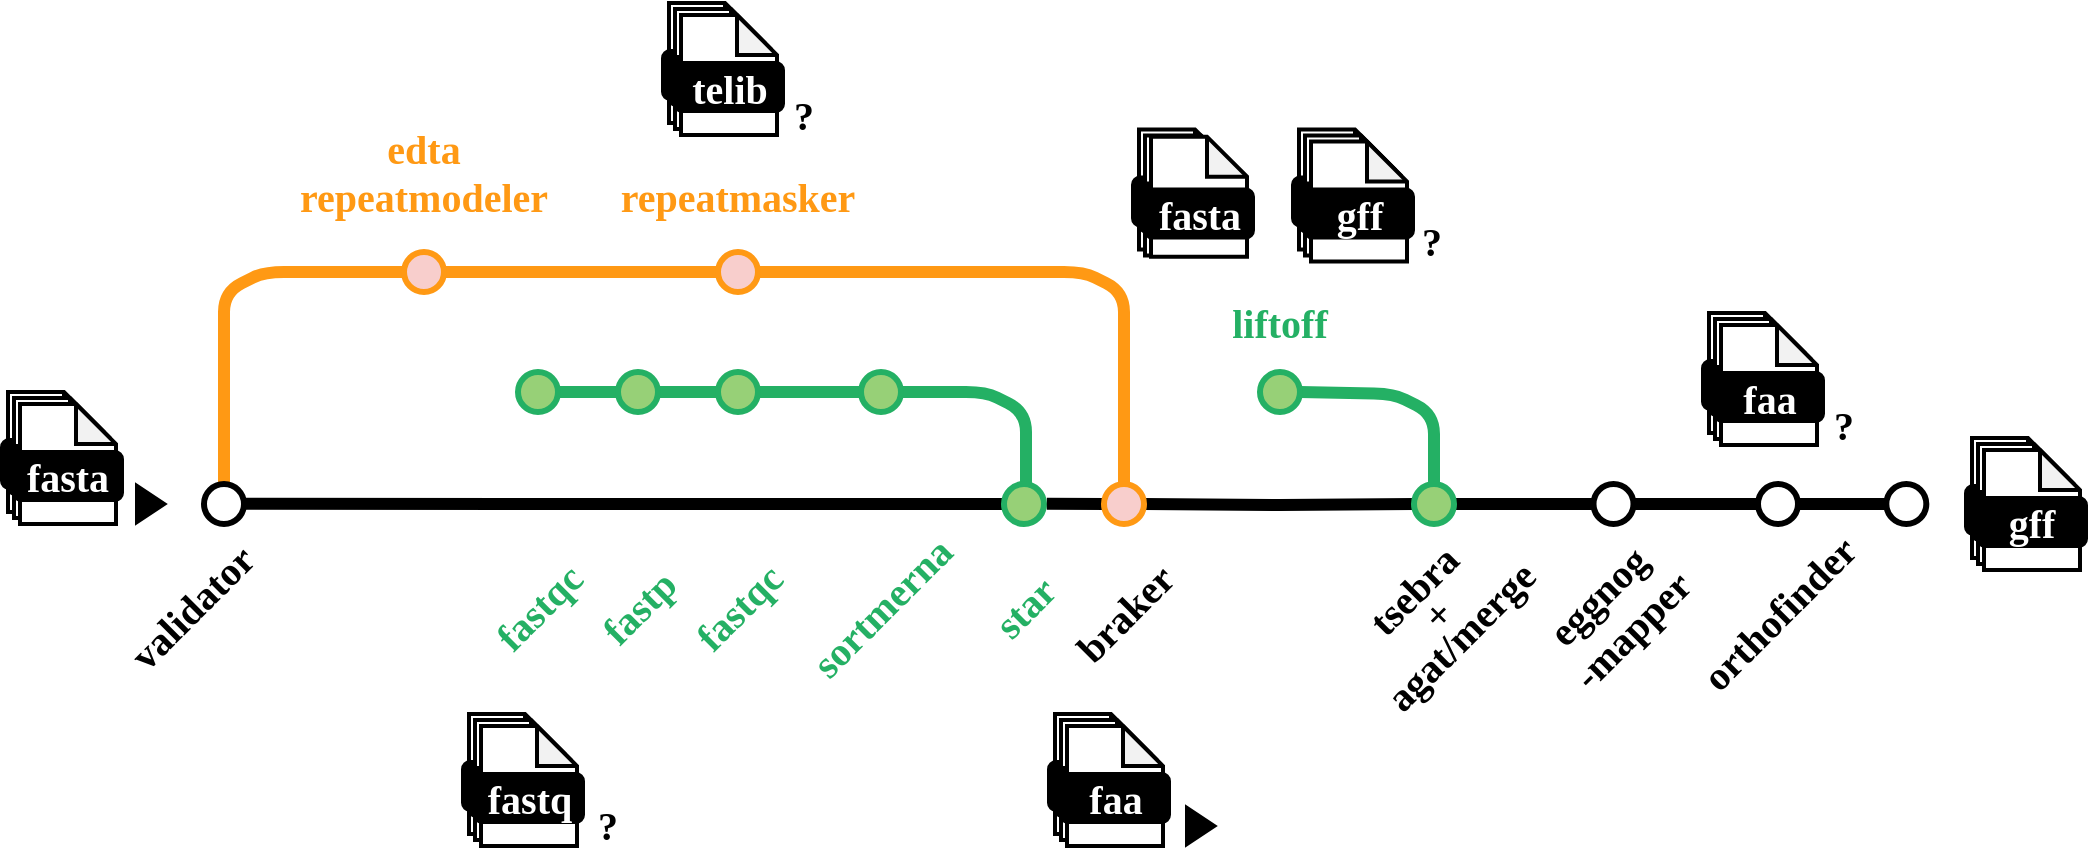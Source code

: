 <mxfile version="24.7.7">
  <diagram id="C5RBs43oDa-KdzZeNtuy" name="Page-1">
    <mxGraphModel dx="1642" dy="827" grid="1" gridSize="2" guides="1" tooltips="1" connect="1" arrows="1" fold="1" page="0" pageScale="1" pageWidth="827" pageHeight="1169" math="0" shadow="0">
      <root>
        <mxCell id="WIyWlLk6GJQsqaUBKTNV-0" />
        <mxCell id="WIyWlLk6GJQsqaUBKTNV-1" parent="WIyWlLk6GJQsqaUBKTNV-0" />
        <mxCell id="WHNkqhS6UGRorSTDXvS0-127" value="" style="endArrow=none;html=1;rounded=1;strokeWidth=6;exitX=1;exitY=0.5;exitDx=0;exitDy=0;entryX=0.5;entryY=0;entryDx=0;entryDy=0;fillColor=#f8cecc;strokeColor=#ff9914;curved=0;" parent="WIyWlLk6GJQsqaUBKTNV-1" source="WHNkqhS6UGRorSTDXvS0-19" target="WHNkqhS6UGRorSTDXvS0-133" edge="1">
          <mxGeometry width="50" height="50" relative="1" as="geometry">
            <mxPoint x="-36" y="450" as="sourcePoint" />
            <mxPoint x="34" y="404" as="targetPoint" />
            <Array as="points">
              <mxPoint x="-36" y="414" />
              <mxPoint x="-16" y="404" />
            </Array>
          </mxGeometry>
        </mxCell>
        <mxCell id="CCC91nj6hFBgibdZLy2E-44" value="" style="endArrow=none;html=1;rounded=1;strokeWidth=6;fillColor=#e1d5e7;strokeColor=#24b064;curved=0;entryX=0.5;entryY=1;entryDx=0;entryDy=0;" parent="WIyWlLk6GJQsqaUBKTNV-1" target="WHNkqhS6UGRorSTDXvS0-159" edge="1">
          <mxGeometry width="50" height="50" relative="1" as="geometry">
            <mxPoint x="569" y="511" as="sourcePoint" />
            <mxPoint x="529" y="465" as="targetPoint" />
            <Array as="points">
              <mxPoint x="569" y="475" />
              <mxPoint x="549" y="465" />
            </Array>
          </mxGeometry>
        </mxCell>
        <mxCell id="CCC91nj6hFBgibdZLy2E-25" value="" style="endArrow=none;html=1;rounded=1;strokeWidth=6;exitX=1;exitY=0.5;exitDx=0;exitDy=0;fillColor=#f8cecc;strokeColor=#ff9914;entryX=0.5;entryY=1;entryDx=0;entryDy=0;curved=0;" parent="WIyWlLk6GJQsqaUBKTNV-1" target="CCC91nj6hFBgibdZLy2E-26" edge="1">
          <mxGeometry width="50" height="50" relative="1" as="geometry">
            <mxPoint x="414" y="510" as="sourcePoint" />
            <mxPoint x="264" y="404" as="targetPoint" />
            <Array as="points">
              <mxPoint x="414" y="414" />
              <mxPoint x="394" y="404" />
            </Array>
          </mxGeometry>
        </mxCell>
        <mxCell id="WHNkqhS6UGRorSTDXvS0-71" value="" style="group;aspect=fixed;direction=east;" parent="WIyWlLk6GJQsqaUBKTNV-1" vertex="1" connectable="0">
          <mxGeometry x="83.5" y="625" width="60" height="66" as="geometry" />
        </mxCell>
        <mxCell id="WHNkqhS6UGRorSTDXvS0-72" value="" style="shape=note;whiteSpace=wrap;html=1;backgroundOutline=1;darkOpacity=0.05;rounded=1;size=20;strokeWidth=2;direction=east;" parent="WHNkqhS6UGRorSTDXvS0-71" vertex="1">
          <mxGeometry x="3.0" width="48.0" height="60.0" as="geometry" />
        </mxCell>
        <mxCell id="WHNkqhS6UGRorSTDXvS0-73" value="&lt;font data-font-src=&quot;https://fonts.googleapis.com/css?family=Maven+Pro&quot; face=&quot;Maven Pro&quot; color=&quot;#ffffff&quot;&gt;&lt;b&gt;&lt;font style=&quot;font-size: 20px;&quot;&gt;Fastq&lt;/font&gt;&lt;/b&gt;&lt;/font&gt;" style="rounded=1;whiteSpace=wrap;html=1;strokeWidth=2;fillColor=#000000;direction=east;" parent="WHNkqhS6UGRorSTDXvS0-71" vertex="1">
          <mxGeometry y="24.0" width="54.0" height="24.0" as="geometry" />
        </mxCell>
        <mxCell id="WHNkqhS6UGRorSTDXvS0-74" value="" style="shape=note;whiteSpace=wrap;html=1;backgroundOutline=1;darkOpacity=0.05;rounded=1;size=20;strokeWidth=2;direction=east;" parent="WHNkqhS6UGRorSTDXvS0-71" vertex="1">
          <mxGeometry x="6.0" y="3.0" width="48.0" height="60.0" as="geometry" />
        </mxCell>
        <mxCell id="WHNkqhS6UGRorSTDXvS0-75" value="&lt;font data-font-src=&quot;https://fonts.googleapis.com/css?family=Maven+Pro&quot; face=&quot;Maven Pro&quot; color=&quot;#ffffff&quot;&gt;&lt;b&gt;&lt;font style=&quot;font-size: 20px;&quot;&gt;Fastq&lt;/font&gt;&lt;/b&gt;&lt;/font&gt;" style="rounded=1;whiteSpace=wrap;html=1;strokeWidth=2;fillColor=#000000;direction=east;" parent="WHNkqhS6UGRorSTDXvS0-71" vertex="1">
          <mxGeometry x="3.0" y="27.0" width="54.0" height="24.0" as="geometry" />
        </mxCell>
        <mxCell id="WHNkqhS6UGRorSTDXvS0-76" value="" style="shape=note;whiteSpace=wrap;html=1;backgroundOutline=1;darkOpacity=0.05;rounded=1;size=20;strokeWidth=2;direction=east;" parent="WHNkqhS6UGRorSTDXvS0-71" vertex="1">
          <mxGeometry x="9" y="6.0" width="48.0" height="60.0" as="geometry" />
        </mxCell>
        <mxCell id="WHNkqhS6UGRorSTDXvS0-77" value="&lt;font face=&quot;Maven Pro&quot; color=&quot;#ffffff&quot;&gt;&lt;span style=&quot;caret-color: rgb(255, 255, 255); font-size: 20px;&quot;&gt;&lt;b&gt;fastq&lt;/b&gt;&lt;/span&gt;&lt;/font&gt;" style="rounded=1;whiteSpace=wrap;html=1;strokeWidth=2;fillColor=#000000;direction=east;" parent="WHNkqhS6UGRorSTDXvS0-71" vertex="1">
          <mxGeometry x="6.0" y="30.0" width="54.0" height="24.0" as="geometry" />
        </mxCell>
        <mxCell id="WHNkqhS6UGRorSTDXvS0-31" value="" style="group;aspect=fixed;direction=east;" parent="WIyWlLk6GJQsqaUBKTNV-1" vertex="1" connectable="0">
          <mxGeometry x="183.5" y="269.5" width="60" height="66" as="geometry" />
        </mxCell>
        <mxCell id="WHNkqhS6UGRorSTDXvS0-32" value="" style="shape=note;whiteSpace=wrap;html=1;backgroundOutline=1;darkOpacity=0.05;rounded=1;size=20;strokeWidth=2;direction=east;" parent="WHNkqhS6UGRorSTDXvS0-31" vertex="1">
          <mxGeometry x="3.0" width="48.0" height="60.0" as="geometry" />
        </mxCell>
        <mxCell id="WHNkqhS6UGRorSTDXvS0-137" value="" style="group;direction=east;" parent="WHNkqhS6UGRorSTDXvS0-31" vertex="1" connectable="0">
          <mxGeometry y="3.0" width="60.0" height="63.0" as="geometry" />
        </mxCell>
        <mxCell id="WHNkqhS6UGRorSTDXvS0-33" value="&lt;font data-font-src=&quot;https://fonts.googleapis.com/css?family=Maven+Pro&quot; face=&quot;Maven Pro&quot; color=&quot;#ffffff&quot;&gt;&lt;b&gt;&lt;font style=&quot;font-size: 20px;&quot;&gt;Fastq&lt;/font&gt;&lt;/b&gt;&lt;/font&gt;" style="rounded=1;whiteSpace=wrap;html=1;strokeWidth=2;fillColor=#000000;direction=east;" parent="WHNkqhS6UGRorSTDXvS0-137" vertex="1">
          <mxGeometry y="21.0" width="54.0" height="24.0" as="geometry" />
        </mxCell>
        <mxCell id="WHNkqhS6UGRorSTDXvS0-34" value="" style="shape=note;whiteSpace=wrap;html=1;backgroundOutline=1;darkOpacity=0.05;rounded=1;size=20;strokeWidth=2;direction=east;" parent="WHNkqhS6UGRorSTDXvS0-137" vertex="1">
          <mxGeometry x="6.0" width="48.0" height="60.0" as="geometry" />
        </mxCell>
        <mxCell id="WHNkqhS6UGRorSTDXvS0-35" value="&lt;font data-font-src=&quot;https://fonts.googleapis.com/css?family=Maven+Pro&quot; face=&quot;Maven Pro&quot; color=&quot;#ffffff&quot;&gt;&lt;b&gt;&lt;font style=&quot;font-size: 20px;&quot;&gt;Fastq&lt;/font&gt;&lt;/b&gt;&lt;/font&gt;" style="rounded=1;whiteSpace=wrap;html=1;strokeWidth=2;fillColor=#000000;direction=east;" parent="WHNkqhS6UGRorSTDXvS0-137" vertex="1">
          <mxGeometry x="3.0" y="24.0" width="54.0" height="24.0" as="geometry" />
        </mxCell>
        <mxCell id="WHNkqhS6UGRorSTDXvS0-36" value="" style="shape=note;whiteSpace=wrap;html=1;backgroundOutline=1;darkOpacity=0.05;rounded=1;size=20;strokeWidth=2;direction=east;" parent="WHNkqhS6UGRorSTDXvS0-137" vertex="1">
          <mxGeometry x="9" y="3.0" width="48.0" height="60.0" as="geometry" />
        </mxCell>
        <mxCell id="WHNkqhS6UGRorSTDXvS0-37" value="&lt;font face=&quot;Maven Pro&quot; color=&quot;#ffffff&quot;&gt;&lt;span style=&quot;caret-color: rgb(255, 255, 255); font-size: 20px;&quot;&gt;&lt;b&gt;telib&lt;/b&gt;&lt;/span&gt;&lt;/font&gt;" style="rounded=1;whiteSpace=wrap;html=1;strokeWidth=2;fillColor=#000000;direction=east;" parent="WHNkqhS6UGRorSTDXvS0-137" vertex="1">
          <mxGeometry x="6.0" y="27.0" width="54.0" height="24.0" as="geometry" />
        </mxCell>
        <mxCell id="WHNkqhS6UGRorSTDXvS0-147" value="" style="group;aspect=fixed;fillColor=none;direction=east;" parent="WIyWlLk6GJQsqaUBKTNV-1" vertex="1" connectable="0">
          <mxGeometry x="376.5" y="625" width="60" height="66" as="geometry" />
        </mxCell>
        <mxCell id="WHNkqhS6UGRorSTDXvS0-148" value="" style="shape=note;whiteSpace=wrap;html=1;backgroundOutline=1;darkOpacity=0.05;rounded=1;size=20;strokeWidth=2;direction=east;" parent="WHNkqhS6UGRorSTDXvS0-147" vertex="1">
          <mxGeometry x="3.0" width="48.0" height="60.0" as="geometry" />
        </mxCell>
        <mxCell id="WHNkqhS6UGRorSTDXvS0-149" value="&lt;font data-font-src=&quot;https://fonts.googleapis.com/css?family=Maven+Pro&quot; face=&quot;Maven Pro&quot; color=&quot;#ffffff&quot;&gt;&lt;b&gt;&lt;font style=&quot;font-size: 20px;&quot;&gt;Fastq&lt;/font&gt;&lt;/b&gt;&lt;/font&gt;" style="rounded=1;whiteSpace=wrap;html=1;strokeWidth=2;fillColor=#000000;direction=east;" parent="WHNkqhS6UGRorSTDXvS0-147" vertex="1">
          <mxGeometry y="24.0" width="54.0" height="24.0" as="geometry" />
        </mxCell>
        <mxCell id="WHNkqhS6UGRorSTDXvS0-150" value="" style="shape=note;whiteSpace=wrap;html=1;backgroundOutline=1;darkOpacity=0.05;rounded=1;size=20;strokeWidth=2;direction=east;" parent="WHNkqhS6UGRorSTDXvS0-147" vertex="1">
          <mxGeometry x="6.0" y="3.0" width="48.0" height="60.0" as="geometry" />
        </mxCell>
        <mxCell id="WHNkqhS6UGRorSTDXvS0-151" value="&lt;font data-font-src=&quot;https://fonts.googleapis.com/css?family=Maven+Pro&quot; face=&quot;Maven Pro&quot; color=&quot;#ffffff&quot;&gt;&lt;b&gt;&lt;font style=&quot;font-size: 20px;&quot;&gt;Fastq&lt;/font&gt;&lt;/b&gt;&lt;/font&gt;" style="rounded=1;whiteSpace=wrap;html=1;strokeWidth=2;fillColor=#000000;direction=east;" parent="WHNkqhS6UGRorSTDXvS0-147" vertex="1">
          <mxGeometry x="3.0" y="27.0" width="54.0" height="24.0" as="geometry" />
        </mxCell>
        <mxCell id="WHNkqhS6UGRorSTDXvS0-152" value="" style="shape=note;whiteSpace=wrap;html=1;backgroundOutline=1;darkOpacity=0.05;rounded=1;size=20;strokeWidth=2;direction=east;" parent="WHNkqhS6UGRorSTDXvS0-147" vertex="1">
          <mxGeometry x="9" y="6.0" width="48.0" height="60.0" as="geometry" />
        </mxCell>
        <mxCell id="WHNkqhS6UGRorSTDXvS0-153" value="&lt;font data-font-src=&quot;https://fonts.googleapis.com/css?family=Maven+Pro&quot; face=&quot;Maven Pro&quot; color=&quot;#ffffff&quot;&gt;&lt;b&gt;&lt;font style=&quot;font-size: 20px;&quot;&gt;faa&lt;/font&gt;&lt;/b&gt;&lt;/font&gt;" style="rounded=1;whiteSpace=wrap;html=1;strokeWidth=2;fillColor=#000000;direction=east;" parent="WHNkqhS6UGRorSTDXvS0-147" vertex="1">
          <mxGeometry x="6.0" y="30.0" width="54.0" height="24.0" as="geometry" />
        </mxCell>
        <mxCell id="CCC91nj6hFBgibdZLy2E-18" style="edgeStyle=orthogonalEdgeStyle;rounded=1;orthogonalLoop=1;jettySize=auto;html=1;entryX=0.5;entryY=0;entryDx=0;entryDy=0;strokeWidth=6;endArrow=none;endFill=0;curved=0;" parent="WIyWlLk6GJQsqaUBKTNV-1" source="WHNkqhS6UGRorSTDXvS0-19" target="WHNkqhS6UGRorSTDXvS0-125" edge="1">
          <mxGeometry relative="1" as="geometry" />
        </mxCell>
        <mxCell id="WHNkqhS6UGRorSTDXvS0-19" value="" style="ellipse;whiteSpace=wrap;html=1;aspect=fixed;rounded=1;rotation=-90;strokeWidth=3;direction=east;" parent="WIyWlLk6GJQsqaUBKTNV-1" vertex="1">
          <mxGeometry x="-46" y="510" width="20" height="20" as="geometry" />
        </mxCell>
        <mxCell id="WHNkqhS6UGRorSTDXvS0-20" value="&lt;font face=&quot;Maven Pro&quot; data-font-src=&quot;https://fonts.googleapis.com/css?family=Maven+Pro&quot; style=&quot;font-size: 20px;&quot;&gt;validator&lt;/font&gt;" style="text;html=1;align=center;verticalAlign=middle;whiteSpace=wrap;rounded=0;fontStyle=1;direction=east;rotation=315;" parent="WIyWlLk6GJQsqaUBKTNV-1" vertex="1">
          <mxGeometry x="-101" y="560" width="97" height="22" as="geometry" />
        </mxCell>
        <mxCell id="WHNkqhS6UGRorSTDXvS0-23" value="&lt;font face=&quot;Maven Pro&quot;&gt;&lt;span style=&quot;font-size: 20px;&quot;&gt;edta&lt;/span&gt;&lt;/font&gt;&lt;div&gt;&lt;font face=&quot;Maven Pro&quot;&gt;&lt;span style=&quot;font-size: 20px;&quot;&gt;repeatmodeler&lt;/span&gt;&lt;/font&gt;&lt;/div&gt;" style="text;html=1;align=center;verticalAlign=middle;whiteSpace=wrap;rounded=0;fontColor=#ff9914;fontStyle=1;direction=east;rotation=0;" parent="WIyWlLk6GJQsqaUBKTNV-1" vertex="1">
          <mxGeometry x="-13" y="327.25" width="154" height="54" as="geometry" />
        </mxCell>
        <mxCell id="WHNkqhS6UGRorSTDXvS0-54" value="&lt;font face=&quot;Maven Pro&quot;&gt;&lt;span style=&quot;font-size: 20px;&quot;&gt;repeatmasker&lt;/span&gt;&lt;/font&gt;" style="text;html=1;align=center;verticalAlign=middle;whiteSpace=wrap;rounded=0;fontColor=#ff9914;fontStyle=1;direction=east;rotation=0;" parent="WIyWlLk6GJQsqaUBKTNV-1" vertex="1">
          <mxGeometry x="156" y="351.25" width="130" height="30" as="geometry" />
        </mxCell>
        <mxCell id="WHNkqhS6UGRorSTDXvS0-91" value="&lt;font face=&quot;Maven Pro&quot;&gt;&lt;span style=&quot;font-size: 20px;&quot;&gt;fastqc&lt;/span&gt;&lt;/font&gt;" style="text;html=1;align=center;verticalAlign=middle;whiteSpace=wrap;rounded=0;fontFamily=Maven Pro;fontSource=https%3A%2F%2Ffonts.googleapis.com%2Fcss%3Ffamily%3DMaven%2BPro;fontColor=#24b064;fontStyle=1;direction=east;rotation=315;" parent="WIyWlLk6GJQsqaUBKTNV-1" vertex="1">
          <mxGeometry x="96" y="556" width="50" height="30" as="geometry" />
        </mxCell>
        <mxCell id="WHNkqhS6UGRorSTDXvS0-94" value="&lt;span style=&quot;font-size: 20px;&quot;&gt;&lt;font&gt;fastp&lt;/font&gt;&lt;/span&gt;" style="text;html=1;align=center;verticalAlign=middle;whiteSpace=wrap;rounded=0;fontFamily=Maven Pro;fontSource=https%3A%2F%2Ffonts.googleapis.com%2Fcss%3Ffamily%3DMaven%2BPro;fontColor=#24b064;fontStyle=1;direction=east;rotation=315;" parent="WIyWlLk6GJQsqaUBKTNV-1" vertex="1">
          <mxGeometry x="146" y="556" width="50" height="30" as="geometry" />
        </mxCell>
        <mxCell id="WHNkqhS6UGRorSTDXvS0-95" value="&lt;span style=&quot;font-size: 20px;&quot;&gt;&lt;font&gt;fastqc&lt;/font&gt;&lt;/span&gt;" style="text;html=1;align=center;verticalAlign=middle;whiteSpace=wrap;rounded=0;fontFamily=Maven Pro;fontSource=https%3A%2F%2Ffonts.googleapis.com%2Fcss%3Ffamily%3DMaven%2BPro;fontColor=#24b064;fontStyle=1;direction=east;rotation=315;" parent="WIyWlLk6GJQsqaUBKTNV-1" vertex="1">
          <mxGeometry x="194" y="556" width="54" height="30" as="geometry" />
        </mxCell>
        <mxCell id="WHNkqhS6UGRorSTDXvS0-101" value="&lt;span style=&quot;font-size: 20px;&quot;&gt;&lt;font&gt;star&lt;/font&gt;&lt;/span&gt;" style="text;html=1;align=center;verticalAlign=middle;whiteSpace=wrap;rounded=0;fontFamily=Maven Pro;fontSource=https%3A%2F%2Ffonts.googleapis.com%2Fcss%3Ffamily%3DMaven%2BPro;fontColor=#24b064;fontStyle=1;direction=east;rotation=315;" parent="WIyWlLk6GJQsqaUBKTNV-1" vertex="1">
          <mxGeometry x="343" y="556" width="42" height="30" as="geometry" />
        </mxCell>
        <mxCell id="CCC91nj6hFBgibdZLy2E-22" value="" style="edgeStyle=orthogonalEdgeStyle;rounded=1;orthogonalLoop=1;jettySize=auto;html=1;strokeWidth=6;endArrow=none;endFill=0;strokeColor=#24B064;curved=0;" parent="WIyWlLk6GJQsqaUBKTNV-1" source="WHNkqhS6UGRorSTDXvS0-89" target="WHNkqhS6UGRorSTDXvS0-97" edge="1">
          <mxGeometry relative="1" as="geometry" />
        </mxCell>
        <mxCell id="WHNkqhS6UGRorSTDXvS0-89" value="" style="ellipse;whiteSpace=wrap;html=1;aspect=fixed;rounded=1;rotation=-90;strokeWidth=3;fillColor=#97D077;strokeColor=#24b064;direction=east;" parent="WIyWlLk6GJQsqaUBKTNV-1" vertex="1">
          <mxGeometry x="111" y="454" width="20" height="20" as="geometry" />
        </mxCell>
        <mxCell id="WHNkqhS6UGRorSTDXvS0-93" value="" style="ellipse;whiteSpace=wrap;html=1;aspect=fixed;rounded=1;rotation=-90;strokeWidth=3;fillColor=#97D077;strokeColor=#24b064;direction=east;" parent="WIyWlLk6GJQsqaUBKTNV-1" vertex="1">
          <mxGeometry x="161" y="454" width="20" height="20" as="geometry" />
        </mxCell>
        <mxCell id="CCC91nj6hFBgibdZLy2E-23" value="" style="edgeStyle=orthogonalEdgeStyle;rounded=1;orthogonalLoop=1;jettySize=auto;html=1;strokeWidth=6;endArrow=none;endFill=0;strokeColor=#24B064;curved=0;" parent="WIyWlLk6GJQsqaUBKTNV-1" source="WHNkqhS6UGRorSTDXvS0-97" target="WHNkqhS6UGRorSTDXvS0-135" edge="1">
          <mxGeometry relative="1" as="geometry" />
        </mxCell>
        <mxCell id="WHNkqhS6UGRorSTDXvS0-97" value="" style="ellipse;whiteSpace=wrap;html=1;aspect=fixed;rounded=1;rotation=-90;strokeWidth=3;fillColor=#97D077;strokeColor=#24b064;direction=east;" parent="WIyWlLk6GJQsqaUBKTNV-1" vertex="1">
          <mxGeometry x="211" y="454" width="20" height="20" as="geometry" />
        </mxCell>
        <mxCell id="WHNkqhS6UGRorSTDXvS0-122" value="" style="endArrow=none;html=1;rounded=1;strokeWidth=6;fillColor=#e1d5e7;strokeColor=#24b064;curved=0;" parent="WIyWlLk6GJQsqaUBKTNV-1" edge="1">
          <mxGeometry width="50" height="50" relative="1" as="geometry">
            <mxPoint x="365" y="510" as="sourcePoint" />
            <mxPoint x="325" y="464" as="targetPoint" />
            <Array as="points">
              <mxPoint x="365" y="474" />
              <mxPoint x="345" y="464" />
            </Array>
          </mxGeometry>
        </mxCell>
        <mxCell id="CCC91nj6hFBgibdZLy2E-29" style="edgeStyle=orthogonalEdgeStyle;rounded=1;orthogonalLoop=1;jettySize=auto;html=1;exitX=0.5;exitY=1;exitDx=0;exitDy=0;entryX=0.5;entryY=0;entryDx=0;entryDy=0;strokeWidth=6;endArrow=none;endFill=0;curved=0;strokeColor=#FF9914;" parent="WIyWlLk6GJQsqaUBKTNV-1" source="WHNkqhS6UGRorSTDXvS0-133" target="CCC91nj6hFBgibdZLy2E-26" edge="1">
          <mxGeometry relative="1" as="geometry" />
        </mxCell>
        <mxCell id="WHNkqhS6UGRorSTDXvS0-133" value="" style="ellipse;whiteSpace=wrap;html=1;aspect=fixed;rounded=1;rotation=-90;strokeWidth=3;fillColor=#f8cecc;strokeColor=#ff9914;direction=east;" parent="WIyWlLk6GJQsqaUBKTNV-1" vertex="1">
          <mxGeometry x="54" y="394" width="20" height="20" as="geometry" />
        </mxCell>
        <mxCell id="WHNkqhS6UGRorSTDXvS0-125" value="" style="ellipse;whiteSpace=wrap;html=1;aspect=fixed;rounded=1;rotation=-90;strokeWidth=3;fillColor=#97D077;strokeColor=#24b064;direction=east;" parent="WIyWlLk6GJQsqaUBKTNV-1" vertex="1">
          <mxGeometry x="354" y="510" width="20" height="20" as="geometry" />
        </mxCell>
        <mxCell id="CCC91nj6hFBgibdZLy2E-24" style="edgeStyle=orthogonalEdgeStyle;rounded=0;orthogonalLoop=1;jettySize=auto;html=1;exitX=0.5;exitY=1;exitDx=0;exitDy=0;strokeWidth=6;endArrow=none;endFill=0;strokeColor=#24B064;" parent="WIyWlLk6GJQsqaUBKTNV-1" source="WHNkqhS6UGRorSTDXvS0-135" edge="1">
          <mxGeometry relative="1" as="geometry">
            <mxPoint x="326" y="464" as="targetPoint" />
          </mxGeometry>
        </mxCell>
        <mxCell id="WHNkqhS6UGRorSTDXvS0-135" value="" style="ellipse;whiteSpace=wrap;html=1;aspect=fixed;rounded=1;rotation=-90;strokeWidth=3;fillColor=#97D077;strokeColor=#24b064;direction=east;" parent="WIyWlLk6GJQsqaUBKTNV-1" vertex="1">
          <mxGeometry x="282.5" y="454" width="20" height="20" as="geometry" />
        </mxCell>
        <mxCell id="WHNkqhS6UGRorSTDXvS0-136" value="&lt;span style=&quot;font-size: 20px;&quot;&gt;&lt;font&gt;sortmerna&lt;/font&gt;&lt;/span&gt;" style="text;html=1;align=center;verticalAlign=middle;whiteSpace=wrap;rounded=0;fontFamily=Maven Pro;fontSource=https%3A%2F%2Ffonts.googleapis.com%2Fcss%3Ffamily%3DMaven%2BPro;fontColor=#24b064;fontStyle=1;direction=east;rotation=315;" parent="WIyWlLk6GJQsqaUBKTNV-1" vertex="1">
          <mxGeometry x="243" y="556.15" width="99" height="29.7" as="geometry" />
        </mxCell>
        <mxCell id="WHNkqhS6UGRorSTDXvS0-143" value="" style="endArrow=none;html=1;rounded=1;strokeWidth=6;curved=0;exitX=0.505;exitY=1.071;exitDx=0;exitDy=0;exitPerimeter=0;" parent="WIyWlLk6GJQsqaUBKTNV-1" edge="1" source="WHNkqhS6UGRorSTDXvS0-125">
          <mxGeometry width="50" height="50" relative="1" as="geometry">
            <mxPoint x="376" y="520" as="sourcePoint" />
            <mxPoint x="405" y="520" as="targetPoint" />
          </mxGeometry>
        </mxCell>
        <mxCell id="CCC91nj6hFBgibdZLy2E-37" style="edgeStyle=orthogonalEdgeStyle;rounded=0;orthogonalLoop=1;jettySize=auto;html=1;exitX=0.5;exitY=1;exitDx=0;exitDy=0;entryX=0.5;entryY=0;entryDx=0;entryDy=0;strokeWidth=6;endArrow=none;endFill=0;" parent="WIyWlLk6GJQsqaUBKTNV-1" target="WHNkqhS6UGRorSTDXvS0-157" edge="1">
          <mxGeometry relative="1" as="geometry">
            <mxPoint x="424" y="520" as="sourcePoint" />
          </mxGeometry>
        </mxCell>
        <mxCell id="WHNkqhS6UGRorSTDXvS0-145" value="&lt;font face=&quot;Maven Pro&quot;&gt;&lt;span style=&quot;font-size: 20px;&quot;&gt;braker&lt;/span&gt;&lt;/font&gt;" style="text;html=1;align=center;verticalAlign=middle;whiteSpace=wrap;rounded=0;fontStyle=1;direction=east;rotation=315;" parent="WIyWlLk6GJQsqaUBKTNV-1" vertex="1">
          <mxGeometry x="384" y="559" width="60" height="30" as="geometry" />
        </mxCell>
        <mxCell id="CCC91nj6hFBgibdZLy2E-46" style="edgeStyle=orthogonalEdgeStyle;rounded=0;orthogonalLoop=1;jettySize=auto;html=1;exitX=0.5;exitY=1;exitDx=0;exitDy=0;entryX=0.5;entryY=0;entryDx=0;entryDy=0;endArrow=none;endFill=0;strokeWidth=6;" parent="WIyWlLk6GJQsqaUBKTNV-1" source="WHNkqhS6UGRorSTDXvS0-157" target="WHNkqhS6UGRorSTDXvS0-210" edge="1">
          <mxGeometry relative="1" as="geometry" />
        </mxCell>
        <mxCell id="WHNkqhS6UGRorSTDXvS0-157" value="" style="ellipse;whiteSpace=wrap;html=1;aspect=fixed;rounded=1;rotation=-90;strokeWidth=3;direction=east;fillColor=#97D077;strokeColor=#24B064;" parent="WIyWlLk6GJQsqaUBKTNV-1" vertex="1">
          <mxGeometry x="559" y="510" width="20" height="20" as="geometry" />
        </mxCell>
        <mxCell id="WHNkqhS6UGRorSTDXvS0-159" value="" style="ellipse;whiteSpace=wrap;html=1;aspect=fixed;rounded=1;rotation=-90;strokeWidth=3;fillColor=#97D077;strokeColor=#24b064;direction=east;" parent="WIyWlLk6GJQsqaUBKTNV-1" vertex="1">
          <mxGeometry x="482" y="454" width="20" height="20" as="geometry" />
        </mxCell>
        <mxCell id="WHNkqhS6UGRorSTDXvS0-188" value="&lt;font face=&quot;Maven Pro&quot;&gt;&lt;span style=&quot;font-size: 20px;&quot;&gt;liftoff&lt;/span&gt;&lt;/font&gt;" style="text;html=1;align=center;verticalAlign=middle;whiteSpace=wrap;rounded=0;fontColor=#24b064;fontStyle=1;direction=east;rotation=0;" parent="WIyWlLk6GJQsqaUBKTNV-1" vertex="1">
          <mxGeometry x="465" y="414" width="54" height="30" as="geometry" />
        </mxCell>
        <mxCell id="CCC91nj6hFBgibdZLy2E-48" style="edgeStyle=orthogonalEdgeStyle;rounded=0;orthogonalLoop=1;jettySize=auto;html=1;exitX=0.5;exitY=1;exitDx=0;exitDy=0;entryX=0.5;entryY=0;entryDx=0;entryDy=0;strokeWidth=6;endArrow=none;endFill=0;" parent="WIyWlLk6GJQsqaUBKTNV-1" source="WHNkqhS6UGRorSTDXvS0-210" target="WHNkqhS6UGRorSTDXvS0-213" edge="1">
          <mxGeometry relative="1" as="geometry" />
        </mxCell>
        <mxCell id="WHNkqhS6UGRorSTDXvS0-210" value="" style="ellipse;whiteSpace=wrap;html=1;aspect=fixed;rounded=1;rotation=-90;strokeWidth=3;direction=east;" parent="WIyWlLk6GJQsqaUBKTNV-1" vertex="1">
          <mxGeometry x="648.75" y="510" width="20" height="20" as="geometry" />
        </mxCell>
        <mxCell id="WHNkqhS6UGRorSTDXvS0-211" value="&lt;font face=&quot;Maven Pro&quot;&gt;&lt;span style=&quot;font-size: 20px;&quot;&gt;eggnog&lt;/span&gt;&lt;/font&gt;&lt;div&gt;&lt;span style=&quot;font-size: 20px; font-family: &amp;quot;Maven Pro&amp;quot;;&quot;&gt;-mapper&lt;/span&gt;&lt;/div&gt;" style="text;html=1;align=center;verticalAlign=middle;whiteSpace=wrap;rounded=0;fontStyle=1;direction=east;rotation=315;" parent="WIyWlLk6GJQsqaUBKTNV-1" vertex="1">
          <mxGeometry x="614" y="553.875" width="89.5" height="40.25" as="geometry" />
        </mxCell>
        <mxCell id="CCC91nj6hFBgibdZLy2E-61" style="edgeStyle=orthogonalEdgeStyle;rounded=0;orthogonalLoop=1;jettySize=auto;html=1;exitX=0.5;exitY=1;exitDx=0;exitDy=0;entryX=0.5;entryY=0;entryDx=0;entryDy=0;strokeWidth=6;endArrow=none;endFill=0;" parent="WIyWlLk6GJQsqaUBKTNV-1" source="WHNkqhS6UGRorSTDXvS0-213" target="CCC91nj6hFBgibdZLy2E-59" edge="1">
          <mxGeometry relative="1" as="geometry" />
        </mxCell>
        <mxCell id="WHNkqhS6UGRorSTDXvS0-213" value="" style="ellipse;whiteSpace=wrap;html=1;aspect=fixed;rounded=1;rotation=-90;strokeWidth=3;direction=east;" parent="WIyWlLk6GJQsqaUBKTNV-1" vertex="1">
          <mxGeometry x="731" y="510" width="20" height="20" as="geometry" />
        </mxCell>
        <mxCell id="CCC91nj6hFBgibdZLy2E-26" value="" style="ellipse;whiteSpace=wrap;html=1;aspect=fixed;rounded=1;rotation=-90;strokeWidth=3;fillColor=#f8cecc;strokeColor=#ff9914;direction=east;" parent="WIyWlLk6GJQsqaUBKTNV-1" vertex="1">
          <mxGeometry x="211" y="394" width="20" height="20" as="geometry" />
        </mxCell>
        <mxCell id="CCC91nj6hFBgibdZLy2E-47" value="&lt;font face=&quot;Maven Pro&quot;&gt;&lt;span style=&quot;font-size: 20px;&quot;&gt;orthofinder&lt;/span&gt;&lt;/font&gt;" style="text;html=1;align=center;verticalAlign=middle;whiteSpace=wrap;rounded=0;fontStyle=1;direction=east;rotation=315;" parent="WIyWlLk6GJQsqaUBKTNV-1" vertex="1">
          <mxGeometry x="682" y="553.875" width="118" height="40.25" as="geometry" />
        </mxCell>
        <mxCell id="CCC91nj6hFBgibdZLy2E-49" value="" style="group;rotation=-45;" parent="WIyWlLk6GJQsqaUBKTNV-1" vertex="1" connectable="0">
          <mxGeometry x="508.5" y="542.5" width="121" height="63" as="geometry" />
        </mxCell>
        <mxCell id="WHNkqhS6UGRorSTDXvS0-158" value="&lt;font face=&quot;Maven Pro&quot;&gt;&lt;span style=&quot;font-size: 20px;&quot;&gt;tsebra&lt;/span&gt;&lt;/font&gt;" style="text;html=1;align=center;verticalAlign=middle;whiteSpace=wrap;rounded=0;fontStyle=1;direction=east;rotation=-45;" parent="CCC91nj6hFBgibdZLy2E-49" vertex="1">
          <mxGeometry x="19" y="5" width="60" height="30" as="geometry" />
        </mxCell>
        <mxCell id="CCC91nj6hFBgibdZLy2E-39" value="&lt;font face=&quot;Maven Pro&quot;&gt;&lt;span style=&quot;font-size: 20px;&quot;&gt;agat/merge&lt;/span&gt;&lt;/font&gt;" style="text;html=1;align=center;verticalAlign=middle;whiteSpace=wrap;rounded=0;fontStyle=1;direction=east;rotation=-45;" parent="CCC91nj6hFBgibdZLy2E-49" vertex="1">
          <mxGeometry x="12" y="28" width="121" height="30" as="geometry" />
        </mxCell>
        <mxCell id="CCC91nj6hFBgibdZLy2E-40" value="&lt;font face=&quot;Maven Pro&quot;&gt;&lt;span style=&quot;font-size: 20px;&quot;&gt;+&lt;/span&gt;&lt;/font&gt;" style="text;html=1;align=center;verticalAlign=middle;whiteSpace=wrap;rounded=0;fontStyle=1;direction=east;rotation=-45;" parent="CCC91nj6hFBgibdZLy2E-49" vertex="1">
          <mxGeometry x="52" y="23" width="18" height="18" as="geometry" />
        </mxCell>
        <mxCell id="CCC91nj6hFBgibdZLy2E-50" value="" style="group;aspect=fixed;fillColor=none;direction=east;" parent="WIyWlLk6GJQsqaUBKTNV-1" vertex="1" connectable="0">
          <mxGeometry x="703.5" y="424.5" width="60" height="66" as="geometry" />
        </mxCell>
        <mxCell id="CCC91nj6hFBgibdZLy2E-51" value="" style="shape=note;whiteSpace=wrap;html=1;backgroundOutline=1;darkOpacity=0.05;rounded=1;size=20;strokeWidth=2;direction=east;" parent="CCC91nj6hFBgibdZLy2E-50" vertex="1">
          <mxGeometry x="3.0" width="48.0" height="60.0" as="geometry" />
        </mxCell>
        <mxCell id="CCC91nj6hFBgibdZLy2E-52" value="&lt;font data-font-src=&quot;https://fonts.googleapis.com/css?family=Maven+Pro&quot; face=&quot;Maven Pro&quot; color=&quot;#ffffff&quot;&gt;&lt;b&gt;&lt;font style=&quot;font-size: 20px;&quot;&gt;Fastq&lt;/font&gt;&lt;/b&gt;&lt;/font&gt;" style="rounded=1;whiteSpace=wrap;html=1;strokeWidth=2;fillColor=#000000;direction=east;" parent="CCC91nj6hFBgibdZLy2E-50" vertex="1">
          <mxGeometry y="24.0" width="54.0" height="24.0" as="geometry" />
        </mxCell>
        <mxCell id="CCC91nj6hFBgibdZLy2E-53" value="" style="shape=note;whiteSpace=wrap;html=1;backgroundOutline=1;darkOpacity=0.05;rounded=1;size=20;strokeWidth=2;direction=east;" parent="CCC91nj6hFBgibdZLy2E-50" vertex="1">
          <mxGeometry x="6.0" y="3.0" width="48.0" height="60.0" as="geometry" />
        </mxCell>
        <mxCell id="CCC91nj6hFBgibdZLy2E-54" value="&lt;font data-font-src=&quot;https://fonts.googleapis.com/css?family=Maven+Pro&quot; face=&quot;Maven Pro&quot; color=&quot;#ffffff&quot;&gt;&lt;b&gt;&lt;font style=&quot;font-size: 20px;&quot;&gt;Fastq&lt;/font&gt;&lt;/b&gt;&lt;/font&gt;" style="rounded=1;whiteSpace=wrap;html=1;strokeWidth=2;fillColor=#000000;direction=east;" parent="CCC91nj6hFBgibdZLy2E-50" vertex="1">
          <mxGeometry x="3.0" y="27.0" width="54.0" height="24.0" as="geometry" />
        </mxCell>
        <mxCell id="CCC91nj6hFBgibdZLy2E-55" value="" style="shape=note;whiteSpace=wrap;html=1;backgroundOutline=1;darkOpacity=0.05;rounded=1;size=20;strokeWidth=2;direction=east;" parent="CCC91nj6hFBgibdZLy2E-50" vertex="1">
          <mxGeometry x="9" y="6.0" width="48.0" height="60.0" as="geometry" />
        </mxCell>
        <mxCell id="CCC91nj6hFBgibdZLy2E-56" value="&lt;font data-font-src=&quot;https://fonts.googleapis.com/css?family=Maven+Pro&quot; face=&quot;Maven Pro&quot; color=&quot;#ffffff&quot;&gt;&lt;b&gt;&lt;font style=&quot;font-size: 20px;&quot;&gt;faa&lt;/font&gt;&lt;/b&gt;&lt;/font&gt;" style="rounded=1;whiteSpace=wrap;html=1;strokeWidth=2;fillColor=#000000;direction=east;" parent="CCC91nj6hFBgibdZLy2E-50" vertex="1">
          <mxGeometry x="6.0" y="30.0" width="54.0" height="24.0" as="geometry" />
        </mxCell>
        <mxCell id="CCC91nj6hFBgibdZLy2E-59" value="" style="ellipse;whiteSpace=wrap;html=1;aspect=fixed;rounded=1;rotation=-90;strokeWidth=3;direction=east;" parent="WIyWlLk6GJQsqaUBKTNV-1" vertex="1">
          <mxGeometry x="795.16" y="510" width="20" height="20" as="geometry" />
        </mxCell>
        <mxCell id="WHNkqhS6UGRorSTDXvS0-162" value="" style="group;aspect=fixed;direction=east;" parent="WIyWlLk6GJQsqaUBKTNV-1" vertex="1" connectable="0">
          <mxGeometry x="418.5" y="332.75" width="60" height="66" as="geometry" />
        </mxCell>
        <mxCell id="WHNkqhS6UGRorSTDXvS0-163" value="" style="shape=note;whiteSpace=wrap;html=1;backgroundOutline=1;darkOpacity=0.05;rounded=1;size=20;strokeWidth=2;direction=east;" parent="WHNkqhS6UGRorSTDXvS0-162" vertex="1">
          <mxGeometry x="3.0" width="48.0" height="60.0" as="geometry" />
        </mxCell>
        <mxCell id="WHNkqhS6UGRorSTDXvS0-164" value="&lt;font data-font-src=&quot;https://fonts.googleapis.com/css?family=Maven+Pro&quot; face=&quot;Maven Pro&quot; color=&quot;#ffffff&quot;&gt;&lt;b&gt;&lt;font style=&quot;font-size: 20px;&quot;&gt;Fastq&lt;/font&gt;&lt;/b&gt;&lt;/font&gt;" style="rounded=1;whiteSpace=wrap;html=1;strokeWidth=2;fillColor=#000000;direction=east;" parent="WHNkqhS6UGRorSTDXvS0-162" vertex="1">
          <mxGeometry y="24.0" width="54.0" height="24.0" as="geometry" />
        </mxCell>
        <mxCell id="WHNkqhS6UGRorSTDXvS0-165" value="" style="shape=note;whiteSpace=wrap;html=1;backgroundOutline=1;darkOpacity=0.05;rounded=1;size=20;strokeWidth=2;direction=east;" parent="WHNkqhS6UGRorSTDXvS0-162" vertex="1">
          <mxGeometry x="6.0" y="3.0" width="48.0" height="60.0" as="geometry" />
        </mxCell>
        <mxCell id="WHNkqhS6UGRorSTDXvS0-166" value="&lt;font data-font-src=&quot;https://fonts.googleapis.com/css?family=Maven+Pro&quot; face=&quot;Maven Pro&quot; color=&quot;#ffffff&quot;&gt;&lt;b&gt;&lt;font style=&quot;font-size: 20px;&quot;&gt;Fastq&lt;/font&gt;&lt;/b&gt;&lt;/font&gt;" style="rounded=1;whiteSpace=wrap;html=1;strokeWidth=2;fillColor=#000000;direction=east;" parent="WHNkqhS6UGRorSTDXvS0-162" vertex="1">
          <mxGeometry x="3.0" y="27.0" width="54.0" height="24.0" as="geometry" />
        </mxCell>
        <mxCell id="WHNkqhS6UGRorSTDXvS0-167" value="" style="shape=note;whiteSpace=wrap;html=1;backgroundOutline=1;darkOpacity=0.05;rounded=1;size=20;strokeWidth=2;direction=east;" parent="WHNkqhS6UGRorSTDXvS0-162" vertex="1">
          <mxGeometry x="9" y="3.6" width="48.0" height="60.0" as="geometry" />
        </mxCell>
        <mxCell id="WHNkqhS6UGRorSTDXvS0-168" value="&lt;font face=&quot;Maven Pro&quot; color=&quot;#ffffff&quot;&gt;&lt;span style=&quot;caret-color: rgb(255, 255, 255); font-size: 20px;&quot;&gt;&lt;b&gt;fasta&lt;/b&gt;&lt;/span&gt;&lt;/font&gt;" style="rounded=1;whiteSpace=wrap;html=1;strokeWidth=2;fillColor=#000000;direction=east;" parent="WHNkqhS6UGRorSTDXvS0-162" vertex="1">
          <mxGeometry x="6.0" y="30.0" width="54.0" height="24.0" as="geometry" />
        </mxCell>
        <mxCell id="WHNkqhS6UGRorSTDXvS0-170" value="" style="group;aspect=fixed;direction=east;" parent="WIyWlLk6GJQsqaUBKTNV-1" vertex="1" connectable="0">
          <mxGeometry x="498.5" y="332.75" width="60" height="66" as="geometry" />
        </mxCell>
        <mxCell id="WHNkqhS6UGRorSTDXvS0-171" value="" style="shape=note;whiteSpace=wrap;html=1;backgroundOutline=1;darkOpacity=0.05;rounded=1;size=20;strokeWidth=2;direction=east;" parent="WHNkqhS6UGRorSTDXvS0-170" vertex="1">
          <mxGeometry x="3.0" width="48.0" height="60.0" as="geometry" />
        </mxCell>
        <mxCell id="WHNkqhS6UGRorSTDXvS0-172" value="&lt;font data-font-src=&quot;https://fonts.googleapis.com/css?family=Maven+Pro&quot; face=&quot;Maven Pro&quot; color=&quot;#ffffff&quot;&gt;&lt;b&gt;&lt;font style=&quot;font-size: 20px;&quot;&gt;Fastq&lt;/font&gt;&lt;/b&gt;&lt;/font&gt;" style="rounded=1;whiteSpace=wrap;html=1;strokeWidth=2;fillColor=#000000;direction=east;" parent="WHNkqhS6UGRorSTDXvS0-170" vertex="1">
          <mxGeometry y="24.0" width="54.0" height="24.0" as="geometry" />
        </mxCell>
        <mxCell id="WHNkqhS6UGRorSTDXvS0-173" value="" style="shape=note;whiteSpace=wrap;html=1;backgroundOutline=1;darkOpacity=0.05;rounded=1;size=20;strokeWidth=2;direction=east;" parent="WHNkqhS6UGRorSTDXvS0-170" vertex="1">
          <mxGeometry x="6.0" y="3.0" width="48.0" height="60.0" as="geometry" />
        </mxCell>
        <mxCell id="WHNkqhS6UGRorSTDXvS0-174" value="&lt;font data-font-src=&quot;https://fonts.googleapis.com/css?family=Maven+Pro&quot; face=&quot;Maven Pro&quot; color=&quot;#ffffff&quot;&gt;&lt;b&gt;&lt;font style=&quot;font-size: 20px;&quot;&gt;Fastq&lt;/font&gt;&lt;/b&gt;&lt;/font&gt;" style="rounded=1;whiteSpace=wrap;html=1;strokeWidth=2;fillColor=#000000;direction=east;" parent="WHNkqhS6UGRorSTDXvS0-170" vertex="1">
          <mxGeometry x="3.0" y="27.0" width="54.0" height="24.0" as="geometry" />
        </mxCell>
        <mxCell id="WHNkqhS6UGRorSTDXvS0-175" value="" style="shape=note;whiteSpace=wrap;html=1;backgroundOutline=1;darkOpacity=0.05;rounded=1;size=20;strokeWidth=2;direction=east;" parent="WHNkqhS6UGRorSTDXvS0-170" vertex="1">
          <mxGeometry x="9" y="6.0" width="48.0" height="60.0" as="geometry" />
        </mxCell>
        <mxCell id="WHNkqhS6UGRorSTDXvS0-176" value="&lt;font face=&quot;Maven Pro&quot; color=&quot;#ffffff&quot;&gt;&lt;span style=&quot;caret-color: rgb(255, 255, 255); font-size: 20px;&quot;&gt;&lt;b&gt;gff&lt;/b&gt;&lt;/span&gt;&lt;/font&gt;" style="rounded=1;whiteSpace=wrap;html=1;strokeWidth=2;fillColor=#000000;direction=east;" parent="WHNkqhS6UGRorSTDXvS0-170" vertex="1">
          <mxGeometry x="6.0" y="30.0" width="54.0" height="24.0" as="geometry" />
        </mxCell>
        <mxCell id="7t8wPRoxjpnXTXjyfFQc-2" value="" style="triangle;whiteSpace=wrap;html=1;direction=east;aspect=fixed;fillColor=#000000;" parent="WIyWlLk6GJQsqaUBKTNV-1" vertex="1">
          <mxGeometry x="445" y="671" width="15" height="20" as="geometry" />
        </mxCell>
        <mxCell id="7t8wPRoxjpnXTXjyfFQc-3" value="&lt;font face=&quot;Maven Pro&quot;&gt;&lt;span style=&quot;font-size: 20px;&quot;&gt;?&lt;/span&gt;&lt;/font&gt;" style="text;html=1;align=center;verticalAlign=middle;whiteSpace=wrap;rounded=0;fontStyle=1;direction=east;rotation=0;" parent="WIyWlLk6GJQsqaUBKTNV-1" vertex="1">
          <mxGeometry x="146.5" y="669.85" width="18" height="21.15" as="geometry" />
        </mxCell>
        <mxCell id="7t8wPRoxjpnXTXjyfFQc-4" value="&lt;font face=&quot;Maven Pro&quot;&gt;&lt;span style=&quot;font-size: 20px;&quot;&gt;?&lt;/span&gt;&lt;/font&gt;" style="text;html=1;align=center;verticalAlign=middle;whiteSpace=wrap;rounded=0;fontStyle=1;direction=east;rotation=0;" parent="WIyWlLk6GJQsqaUBKTNV-1" vertex="1">
          <mxGeometry x="244.5" y="314.35" width="18" height="21.15" as="geometry" />
        </mxCell>
        <mxCell id="7t8wPRoxjpnXTXjyfFQc-5" value="&lt;font face=&quot;Maven Pro&quot;&gt;&lt;span style=&quot;font-size: 20px;&quot;&gt;?&lt;/span&gt;&lt;/font&gt;" style="text;html=1;align=center;verticalAlign=middle;whiteSpace=wrap;rounded=0;fontStyle=1;direction=east;rotation=0;" parent="WIyWlLk6GJQsqaUBKTNV-1" vertex="1">
          <mxGeometry x="558.5" y="377.6" width="18" height="21.15" as="geometry" />
        </mxCell>
        <mxCell id="7t8wPRoxjpnXTXjyfFQc-6" value="&lt;font face=&quot;Maven Pro&quot;&gt;&lt;span style=&quot;font-size: 20px;&quot;&gt;?&lt;/span&gt;&lt;/font&gt;" style="text;html=1;align=center;verticalAlign=middle;whiteSpace=wrap;rounded=0;fontStyle=1;direction=east;rotation=0;" parent="WIyWlLk6GJQsqaUBKTNV-1" vertex="1">
          <mxGeometry x="764.5" y="469.35" width="18" height="21.15" as="geometry" />
        </mxCell>
        <mxCell id="WHNkqhS6UGRorSTDXvS0-0" value="" style="group;aspect=fixed;fillColor=none;" parent="WIyWlLk6GJQsqaUBKTNV-1" vertex="1" connectable="0">
          <mxGeometry x="-147" y="464" width="60" height="66" as="geometry" />
        </mxCell>
        <mxCell id="WHNkqhS6UGRorSTDXvS0-1" value="" style="shape=note;whiteSpace=wrap;html=1;backgroundOutline=1;darkOpacity=0.05;rounded=1;size=20;strokeWidth=2;" parent="WHNkqhS6UGRorSTDXvS0-0" vertex="1">
          <mxGeometry x="3.0" width="48.0" height="60.0" as="geometry" />
        </mxCell>
        <mxCell id="WHNkqhS6UGRorSTDXvS0-2" value="&lt;font data-font-src=&quot;https://fonts.googleapis.com/css?family=Maven+Pro&quot; face=&quot;Maven Pro&quot; color=&quot;#ffffff&quot;&gt;&lt;b&gt;&lt;font style=&quot;font-size: 20px;&quot;&gt;Fastq&lt;/font&gt;&lt;/b&gt;&lt;/font&gt;" style="rounded=1;whiteSpace=wrap;html=1;strokeWidth=2;fillColor=#000000;direction=east;" parent="WHNkqhS6UGRorSTDXvS0-0" vertex="1">
          <mxGeometry y="24.0" width="54.0" height="24.0" as="geometry" />
        </mxCell>
        <mxCell id="WHNkqhS6UGRorSTDXvS0-3" value="" style="shape=note;whiteSpace=wrap;html=1;backgroundOutline=1;darkOpacity=0.05;rounded=1;size=20;strokeWidth=2;direction=east;" parent="WHNkqhS6UGRorSTDXvS0-0" vertex="1">
          <mxGeometry x="6.0" y="3.0" width="48.0" height="60.0" as="geometry" />
        </mxCell>
        <mxCell id="WHNkqhS6UGRorSTDXvS0-4" value="&lt;font data-font-src=&quot;https://fonts.googleapis.com/css?family=Maven+Pro&quot; face=&quot;Maven Pro&quot; color=&quot;#ffffff&quot;&gt;&lt;b&gt;&lt;font style=&quot;font-size: 20px;&quot;&gt;Fastq&lt;/font&gt;&lt;/b&gt;&lt;/font&gt;" style="rounded=1;whiteSpace=wrap;html=1;strokeWidth=2;fillColor=#000000;direction=east;" parent="WHNkqhS6UGRorSTDXvS0-0" vertex="1">
          <mxGeometry x="3.0" y="27.0" width="54.0" height="24.0" as="geometry" />
        </mxCell>
        <mxCell id="WHNkqhS6UGRorSTDXvS0-5" value="" style="shape=note;whiteSpace=wrap;html=1;backgroundOutline=1;darkOpacity=0.05;rounded=1;size=20;strokeWidth=2;direction=east;" parent="WHNkqhS6UGRorSTDXvS0-0" vertex="1">
          <mxGeometry x="9" y="6.0" width="48.0" height="60.0" as="geometry" />
        </mxCell>
        <mxCell id="WHNkqhS6UGRorSTDXvS0-6" value="&lt;font data-font-src=&quot;https://fonts.googleapis.com/css?family=Maven+Pro&quot; face=&quot;Maven Pro&quot; color=&quot;#ffffff&quot;&gt;&lt;b&gt;&lt;font style=&quot;font-size: 20px;&quot;&gt;fasta&lt;/font&gt;&lt;/b&gt;&lt;/font&gt;" style="rounded=1;whiteSpace=wrap;html=1;strokeWidth=2;fillColor=#000000;direction=east;" parent="WHNkqhS6UGRorSTDXvS0-0" vertex="1">
          <mxGeometry x="6.0" y="30.0" width="54.0" height="24.0" as="geometry" />
        </mxCell>
        <mxCell id="CCC91nj6hFBgibdZLy2E-2" value="" style="triangle;whiteSpace=wrap;html=1;direction=east;aspect=fixed;fillColor=#000000;" parent="WIyWlLk6GJQsqaUBKTNV-1" vertex="1">
          <mxGeometry x="-80" y="510" width="15" height="20" as="geometry" />
        </mxCell>
        <mxCell id="CCC91nj6hFBgibdZLy2E-71" value="" style="group;aspect=fixed;direction=east;" parent="WIyWlLk6GJQsqaUBKTNV-1" vertex="1" connectable="0">
          <mxGeometry x="835" y="487" width="60" height="66" as="geometry" />
        </mxCell>
        <mxCell id="CCC91nj6hFBgibdZLy2E-72" value="" style="shape=note;whiteSpace=wrap;html=1;backgroundOutline=1;darkOpacity=0.05;rounded=1;size=20;strokeWidth=2;direction=east;" parent="CCC91nj6hFBgibdZLy2E-71" vertex="1">
          <mxGeometry x="3.0" width="48.0" height="60.0" as="geometry" />
        </mxCell>
        <mxCell id="CCC91nj6hFBgibdZLy2E-73" value="&lt;font data-font-src=&quot;https://fonts.googleapis.com/css?family=Maven+Pro&quot; face=&quot;Maven Pro&quot; color=&quot;#ffffff&quot;&gt;&lt;b&gt;&lt;font style=&quot;font-size: 20px;&quot;&gt;Fastq&lt;/font&gt;&lt;/b&gt;&lt;/font&gt;" style="rounded=1;whiteSpace=wrap;html=1;strokeWidth=2;fillColor=#000000;direction=east;" parent="CCC91nj6hFBgibdZLy2E-71" vertex="1">
          <mxGeometry y="24.0" width="54.0" height="24.0" as="geometry" />
        </mxCell>
        <mxCell id="CCC91nj6hFBgibdZLy2E-74" value="" style="shape=note;whiteSpace=wrap;html=1;backgroundOutline=1;darkOpacity=0.05;rounded=1;size=20;strokeWidth=2;direction=east;" parent="CCC91nj6hFBgibdZLy2E-71" vertex="1">
          <mxGeometry x="6.0" y="3.0" width="48.0" height="60.0" as="geometry" />
        </mxCell>
        <mxCell id="CCC91nj6hFBgibdZLy2E-75" value="&lt;font data-font-src=&quot;https://fonts.googleapis.com/css?family=Maven+Pro&quot; face=&quot;Maven Pro&quot; color=&quot;#ffffff&quot;&gt;&lt;b&gt;&lt;font style=&quot;font-size: 20px;&quot;&gt;Fastq&lt;/font&gt;&lt;/b&gt;&lt;/font&gt;" style="rounded=1;whiteSpace=wrap;html=1;strokeWidth=2;fillColor=#000000;direction=east;" parent="CCC91nj6hFBgibdZLy2E-71" vertex="1">
          <mxGeometry x="3.0" y="27.0" width="54.0" height="24.0" as="geometry" />
        </mxCell>
        <mxCell id="CCC91nj6hFBgibdZLy2E-76" value="" style="shape=note;whiteSpace=wrap;html=1;backgroundOutline=1;darkOpacity=0.05;rounded=1;size=20;strokeWidth=2;direction=east;" parent="CCC91nj6hFBgibdZLy2E-71" vertex="1">
          <mxGeometry x="9" y="6.0" width="48.0" height="60.0" as="geometry" />
        </mxCell>
        <mxCell id="CCC91nj6hFBgibdZLy2E-77" value="&lt;font face=&quot;Maven Pro&quot; color=&quot;#ffffff&quot;&gt;&lt;span style=&quot;caret-color: rgb(255, 255, 255); font-size: 20px;&quot;&gt;&lt;b&gt;gff&lt;/b&gt;&lt;/span&gt;&lt;/font&gt;" style="rounded=1;whiteSpace=wrap;html=1;strokeWidth=2;fillColor=#000000;direction=east;" parent="CCC91nj6hFBgibdZLy2E-71" vertex="1">
          <mxGeometry x="6.0" y="30.0" width="54.0" height="24.0" as="geometry" />
        </mxCell>
        <mxCell id="aplFnnjuNd1Fsm_qOVUL-1" value="" style="ellipse;whiteSpace=wrap;html=1;aspect=fixed;rounded=1;rotation=-90;strokeWidth=3;fillColor=#f8cecc;strokeColor=#ff9914;direction=east;" vertex="1" parent="WIyWlLk6GJQsqaUBKTNV-1">
          <mxGeometry x="404" y="510" width="20" height="20" as="geometry" />
        </mxCell>
      </root>
    </mxGraphModel>
  </diagram>
</mxfile>
